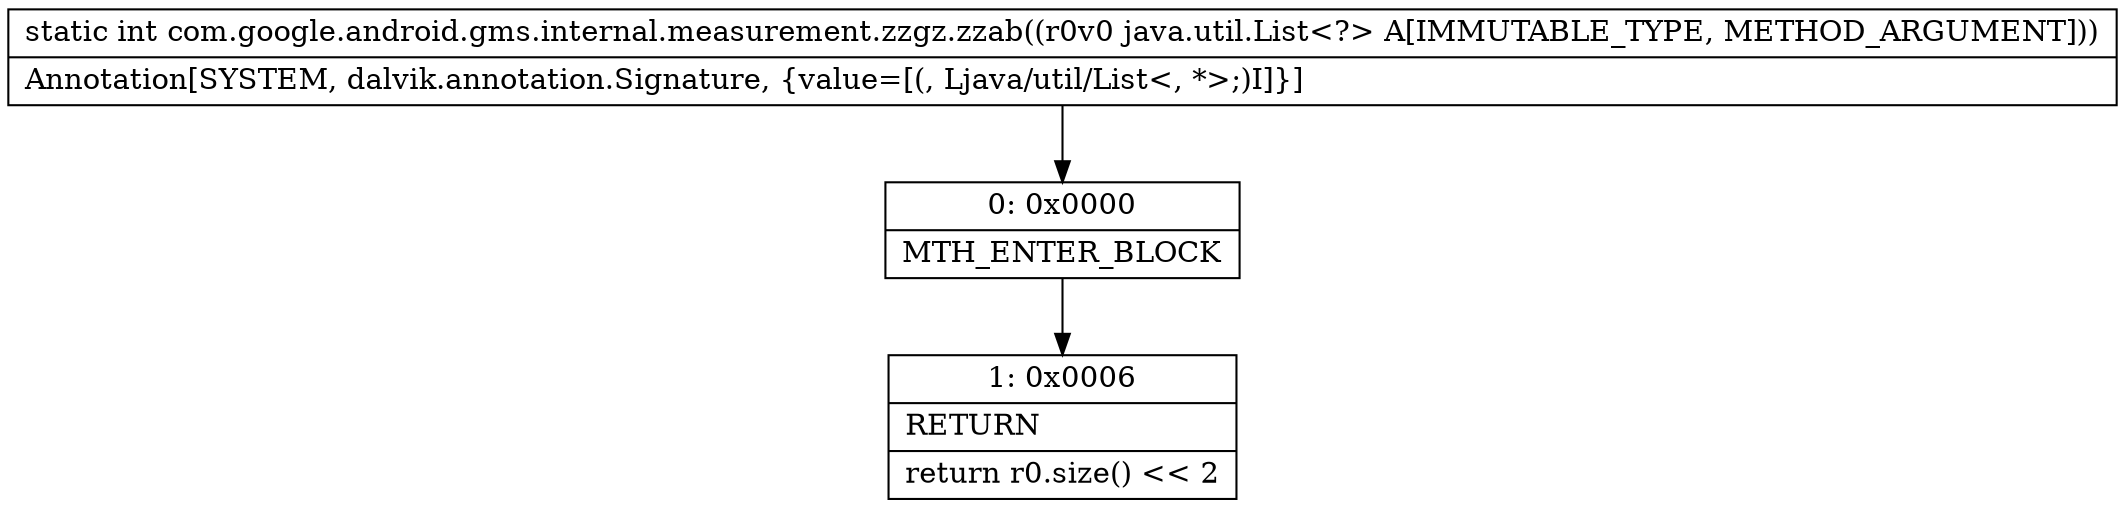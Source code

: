 digraph "CFG forcom.google.android.gms.internal.measurement.zzgz.zzab(Ljava\/util\/List;)I" {
Node_0 [shape=record,label="{0\:\ 0x0000|MTH_ENTER_BLOCK\l}"];
Node_1 [shape=record,label="{1\:\ 0x0006|RETURN\l|return r0.size() \<\< 2\l}"];
MethodNode[shape=record,label="{static int com.google.android.gms.internal.measurement.zzgz.zzab((r0v0 java.util.List\<?\> A[IMMUTABLE_TYPE, METHOD_ARGUMENT]))  | Annotation[SYSTEM, dalvik.annotation.Signature, \{value=[(, Ljava\/util\/List\<, *\>;)I]\}]\l}"];
MethodNode -> Node_0;
Node_0 -> Node_1;
}

